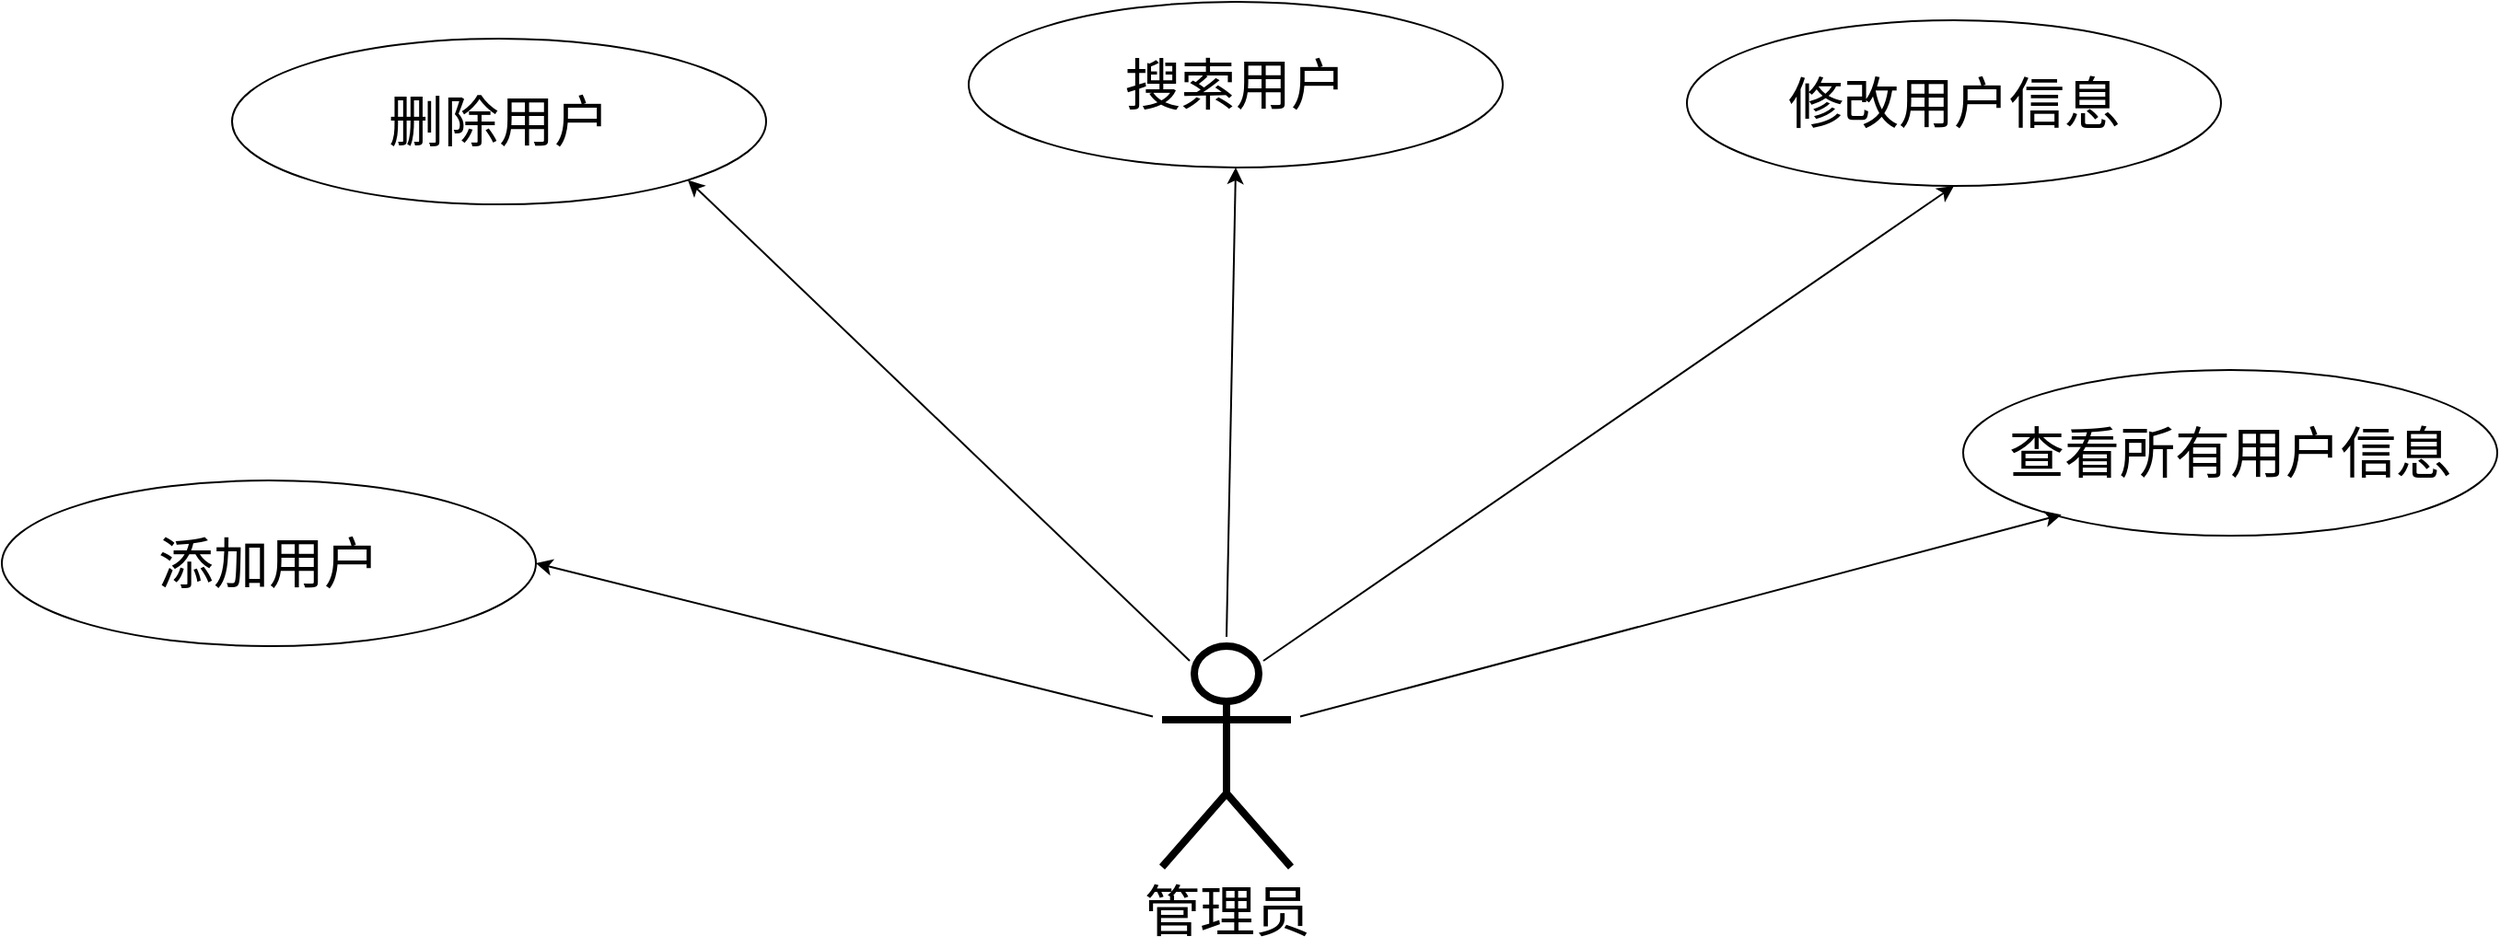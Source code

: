 <mxfile version="24.0.7" type="github">
  <diagram name="第 1 页" id="bB7RbFDz9d00YhY26ljX">
    <mxGraphModel dx="1895" dy="1065" grid="1" gridSize="10" guides="1" tooltips="1" connect="1" arrows="1" fold="1" page="1" pageScale="1" pageWidth="1500" pageHeight="600" math="0" shadow="0">
      <root>
        <mxCell id="0" />
        <mxCell id="1" parent="0" />
        <mxCell id="KhSe5g_Kd3sWTfT6dcdc-7" style="rounded=0;orthogonalLoop=1;jettySize=auto;html=1;exitX=0;exitY=0.333;exitDx=0;exitDy=0;exitPerimeter=0;entryX=1;entryY=0.5;entryDx=0;entryDy=0;" parent="1" source="KhSe5g_Kd3sWTfT6dcdc-1" target="KhSe5g_Kd3sWTfT6dcdc-6" edge="1">
          <mxGeometry relative="1" as="geometry" />
        </mxCell>
        <mxCell id="KhSe5g_Kd3sWTfT6dcdc-8" style="rounded=0;orthogonalLoop=1;jettySize=auto;html=1;exitX=0.25;exitY=0.1;exitDx=0;exitDy=0;exitPerimeter=0;entryX=1;entryY=1;entryDx=0;entryDy=0;" parent="1" source="KhSe5g_Kd3sWTfT6dcdc-1" target="KhSe5g_Kd3sWTfT6dcdc-4" edge="1">
          <mxGeometry relative="1" as="geometry" />
        </mxCell>
        <mxCell id="KhSe5g_Kd3sWTfT6dcdc-9" style="edgeStyle=none;rounded=0;orthogonalLoop=1;jettySize=auto;html=1;exitX=0.75;exitY=0.1;exitDx=0;exitDy=0;exitPerimeter=0;entryX=0.5;entryY=1;entryDx=0;entryDy=0;" parent="1" source="KhSe5g_Kd3sWTfT6dcdc-1" target="KhSe5g_Kd3sWTfT6dcdc-5" edge="1">
          <mxGeometry relative="1" as="geometry" />
        </mxCell>
        <mxCell id="pWsG7xmPO49LP-u3usCh-4" style="rounded=0;orthogonalLoop=1;jettySize=auto;html=1;exitX=0.5;exitY=0;exitDx=0;exitDy=0;exitPerimeter=0;entryX=0.5;entryY=1;entryDx=0;entryDy=0;" edge="1" parent="1" source="KhSe5g_Kd3sWTfT6dcdc-1" target="pWsG7xmPO49LP-u3usCh-3">
          <mxGeometry relative="1" as="geometry" />
        </mxCell>
        <mxCell id="KhSe5g_Kd3sWTfT6dcdc-1" value="&lt;font style=&quot;font-size: 30px;&quot;&gt;管理员&lt;/font&gt;" style="shape=umlActor;verticalLabelPosition=bottom;verticalAlign=top;html=1;outlineConnect=0;strokeWidth=4;perimeterSpacing=5;shadow=0;" parent="1" vertex="1">
          <mxGeometry x="725" y="390" width="70" height="120" as="geometry" />
        </mxCell>
        <mxCell id="KhSe5g_Kd3sWTfT6dcdc-3" value="&lt;font style=&quot;font-size: 30px;&quot;&gt;查看所有用户信息&lt;/font&gt;" style="ellipse;whiteSpace=wrap;html=1;" parent="1" vertex="1">
          <mxGeometry x="1160" y="240" width="290" height="90" as="geometry" />
        </mxCell>
        <mxCell id="KhSe5g_Kd3sWTfT6dcdc-4" value="&lt;font style=&quot;font-size: 30px;&quot;&gt;删除用户&lt;/font&gt;" style="ellipse;whiteSpace=wrap;html=1;" parent="1" vertex="1">
          <mxGeometry x="220" y="60" width="290" height="90" as="geometry" />
        </mxCell>
        <mxCell id="KhSe5g_Kd3sWTfT6dcdc-5" value="&lt;span style=&quot;font-size: 30px;&quot;&gt;修改用户信息&lt;/span&gt;" style="ellipse;whiteSpace=wrap;html=1;" parent="1" vertex="1">
          <mxGeometry x="1010" y="50" width="290" height="90" as="geometry" />
        </mxCell>
        <mxCell id="KhSe5g_Kd3sWTfT6dcdc-6" value="&lt;font style=&quot;font-size: 30px;&quot;&gt;添加用户&lt;/font&gt;" style="ellipse;whiteSpace=wrap;html=1;" parent="1" vertex="1">
          <mxGeometry x="95" y="300" width="290" height="90" as="geometry" />
        </mxCell>
        <mxCell id="KhSe5g_Kd3sWTfT6dcdc-10" style="edgeStyle=none;rounded=0;orthogonalLoop=1;jettySize=auto;html=1;exitX=1;exitY=0.333;exitDx=0;exitDy=0;exitPerimeter=0;entryX=0.184;entryY=0.873;entryDx=0;entryDy=0;entryPerimeter=0;" parent="1" source="KhSe5g_Kd3sWTfT6dcdc-1" target="KhSe5g_Kd3sWTfT6dcdc-3" edge="1">
          <mxGeometry relative="1" as="geometry" />
        </mxCell>
        <mxCell id="pWsG7xmPO49LP-u3usCh-3" value="&lt;font style=&quot;font-size: 30px;&quot;&gt;搜索用户&lt;/font&gt;" style="ellipse;whiteSpace=wrap;html=1;" vertex="1" parent="1">
          <mxGeometry x="620" y="40" width="290" height="90" as="geometry" />
        </mxCell>
      </root>
    </mxGraphModel>
  </diagram>
</mxfile>
